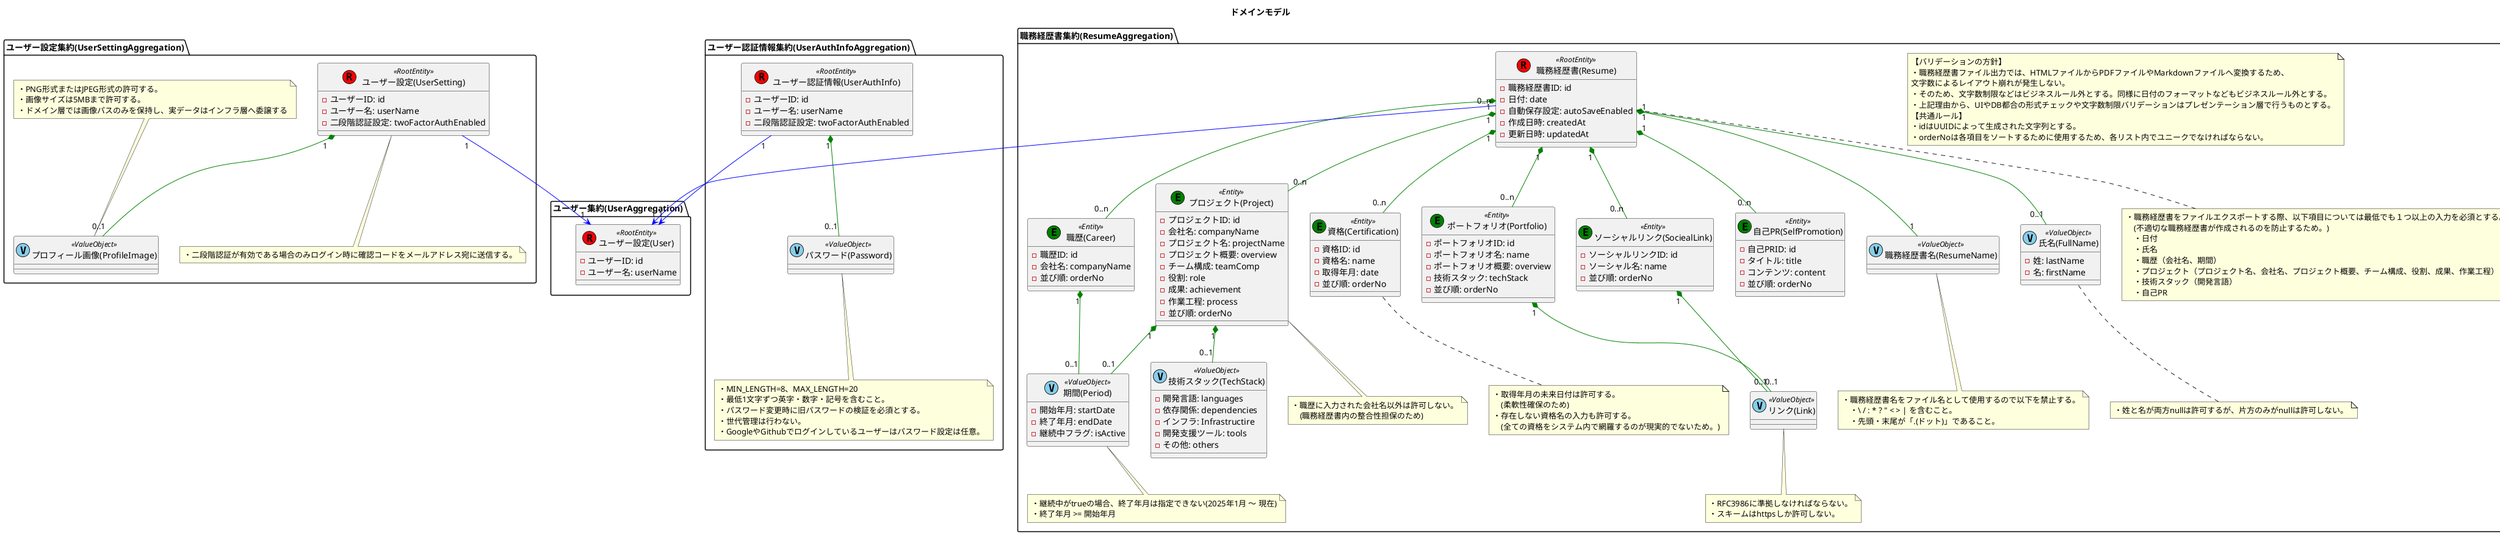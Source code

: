 @startuml ドメインモデル

title ドメインモデル

' left to right direction

' skinparam classAttributeIconSize 0

package "ユーザー設定集約(UserSettingAggregation)" as UserSettingAggregation {
    ' -------------------------------- エンティティの定義 --------------------------------
    class "ユーザー設定(UserSetting)" as UserSetting << (R,red) RootEntity >> {
        - ユーザーID: id
        - ユーザー名: userName
        - 二段階認証設定: twoFactorAuthEnabled
    }

    ' -------------------------------- 値オブジェクトの定義 --------------------------------
    class "プロフィール画像(ProfileImage)" as ProfileImage << (V, SkyBlue) ValueObject >> {
    }

    ' ------------------------------------ 関連線の定義 ------------------------------------
    UserSetting "1" *-down- "0..1" ProfileImage #Green

    ' ----------------------------- ビジネスルールや注釈の定義 -----------------------------
    note bottom of UserSetting
        ・二段階認証が有効である場合のみログイン時に確認コードをメールアドレス宛に送信する。
    end note

    note top of ProfileImage
        ・PNG形式またはJPEG形式の許可する。
        ・画像サイズは5MBまで許可する。
        ・ドメイン層では画像パスのみを保持し、実データはインフラ層へ委譲する
    end note
}

package "ユーザー集約(UserAggregation)" as UserAggregation {
    ' -------------------------------- エンティティの定義 --------------------------------
    class "ユーザー設定(User)" as User << (R,red) RootEntity >> {
        - ユーザーID: id
        - ユーザー名: userName
    }
}

package "ユーザー認証情報集約(UserAuthInfoAggregation)" as UserAuthInfoAggregation {
    ' -------------------------------- エンティティの定義 --------------------------------
    class "ユーザー認証情報(UserAuthInfo)" as UserAuthInfo << (R,red) RootEntity >> {
        - ユーザーID: id
        - ユーザー名: userName
        - 二段階認証設定: twoFactorAuthEnabled
    }

    ' -------------------------------- 値オブジェクトの定義 --------------------------------
    class "パスワード(Password)" as Password << (V, SkyBlue) ValueObject >> {
    }

    ' ------------------------------------ 関連線の定義 ------------------------------------
    UserAuthInfo "1" *-down- "0..1" Password #Green

    ' ----------------------------- ビジネスルールや注釈の定義 -----------------------------
    note bottom of Password
        ・MIN_LENGTH=8、MAX_LENGTH=20
        ・最低1文字ずつ英字・数字・記号を含むこと。
        ・パスワード変更時に旧パスワードの検証を必須とする。
        ・世代管理は行わない。
        ・GoogleやGithubでログインしているユーザーはパスワード設定は任意。
    end note
}

package "職務経歴書集約(ResumeAggregation)" as ResumeAggregation {

    note as CommonRules
        【バリデーションの方針】
        ・職務経歴書ファイル出力では、HTMLファイルからPDFファイルやMarkdownファイルへ変換するため、
        文字数によるレイアウト崩れが発生しない。
        ・そのため、文字数制限などはビジネスルール外とする。同様に日付のフォーマットなどもビジネスルール外とする。
        ・上記理由から、UIやDB都合の形式チェックや文字数制限バリデーションはプレゼンテーション層で行うものとする。
        【共通ルール】
        ・idはUUIDによって生成された文字列とする。
        ・orderNoは各項目をソートするために使用するため、各リスト内でユニークでなければならない。
    end note

    ' -------------------------------- エンティティの定義 --------------------------------
    class "職務経歴書(Resume)" as Resume << (R,red) RootEntity >> {
        - 職務経歴書ID: id
        - 日付: date
        - 自動保存設定: autoSaveEnabled
        - 作成日時: createdAt
        - 更新日時: updatedAt
    }

    class "職歴(Career)" as Career << (E,green) Entity >> {
        - 職歴ID: id
        - 会社名: companyName
        - 並び順: orderNo
    }

    class "プロジェクト(Project)" as Project << (E,green) Entity >> {
        - プロジェクトID: id
        - 会社名: companyName
        - プロジェクト名: projectName
        - プロジェクト概要: overview
        - チーム構成: teamComp
        - 役割: role
        - 成果: achievement
        - 作業工程: process
        - 並び順: orderNo
    }

    class "資格(Certification)" as Certification << (E,green) Entity >> {
        - 資格ID: id
        - 資格名: name
        - 取得年月: date
        - 並び順: orderNo
    }

    class "ポートフォリオ(Portfolio)" as Portfolio << (E,green) Entity >> {
        - ポートフォリオID: id
        - ポートフォリオ名: name
        - ポートフォリオ概要: overview
        - 技術スタック: techStack
        - 並び順: orderNo
    }

    class "ソーシャルリンク(SociealLink)" as SociealLink << (E,green) Entity >> {
        - ソーシャルリンクID: id
        - ソーシャル名: name
        - 並び順: orderNo
    }

    class "自己PR(SelfPromotion)" as SelfPromotion << (E,green) Entity >> {
        - 自己PRID: id
        - タイトル: title
        - コンテンツ: content
        - 並び順: orderNo
    }

    ' -------------------------------- 値オブジェクトの定義 --------------------------------
    class "職務経歴書名(ResumeName)" as ResumeName << (V, SkyBlue) ValueObject >> {
    }

    class "氏名(FullName)" as FullName << (V, SkyBlue) ValueObject >> {
        - 姓: lastName
        - 名: firstName
    }

    class "期間(Period)" as Period << (V, SkyBlue) ValueObject >> {
        - 開始年月: startDate
        - 終了年月: endDate
        - 継続中フラグ: isActive
    }

    class "リンク(Link)" as Link << (V, SkyBlue) ValueObject >> {
    }

    class "技術スタック(TechStack)" as TechStack << (V, SkyBlue) ValueObject >> {
        - 開発言語: languages
        - 依存関係: dependencies
        - インフラ: Infrastructire
        - 開発支援ツール: tools
        - その他: others
    }

    ' ------------------------------------ 関連線の定義 ------------------------------------
    Resume "1" *-down- "0..n" Career #Green
    Resume "1" *-down- "0..n" Project #Green
    Resume "1" *-down- "0..n" Certification #Green
    Resume "1" *-down- "0..n" Portfolio #Green
    Resume "1" *-down- "0..n" SociealLink #Green
    Resume "1" *-down- "0..n" SelfPromotion #Green
    Resume "1" *-down- "0..1" FullName #Green
    Resume "1" *-down- "1" ResumeName #Green
    Career "1" *-down- "0..1" Period #Green
    Project "1" *-down- "0..1" Period #Green
    Project "1" *-down- "0..1" TechStack #Green
    Portfolio "1" *-down- "0..1" Link #Green
    SociealLink "1" *-down- "0..1" Link #Green

    ' ----------------------------- ビジネスルールや注釈の定義 -----------------------------
    note bottom of Resume
        ・職務経歴書をファイルエクスポートする際、以下項目については最低でも１つ以上の入力を必須とする。
            (不適切な職務経歴書が作成されるのを防止するため。)
            ・日付
            ・氏名
            ・職歴（会社名、期間）
            ・プロジェクト（プロジェクト名、会社名、プロジェクト概要、チーム構成、役割、成果、作業工程）
            ・技術スタック（開発言語）
            ・自己PR
    end note

    note bottom of Project
        ・職歴に入力された会社名以外は許可しない。
            (職務経歴書内の整合性担保のため)
    end note

    note bottom of Certification
        ・取得年月の未来日付は許可する。
            (柔軟性確保のため)
        ・存在しない資格名の入力も許可する。
            (全ての資格をシステム内で網羅するのが現実的でないため。)
    end note

    note bottom of ResumeName
        ・職務経歴書名をファイル名として使用するので以下を禁止する。
            ・\ / : * ? " < > | を含むこと。
            ・先頭・末尾が「.(ドット)」であること。
    end note

    note bottom of FullName
        ・姓と名が両方nullは許可するが、片方のみがnullは許可しない。
    end note

    note bottom of Period
        ・継続中がtrueの場合、終了年月は指定できない(2025年1月 〜 現在)
        ・終了年月 >= 開始年月
    end note

    note bottom of Link
        ・RFC3986に準拠しなければならない。
        ・スキームはhttpsしか許可しない。
    end note
}

' ------------------------------------ 集約間の関連線の定義 ------------------------------------
UserSetting "1" --> "1" User #Blue
UserAuthInfo "1" --> "1" User #Blue
Resume "0..n" --> "1" User #Blue
